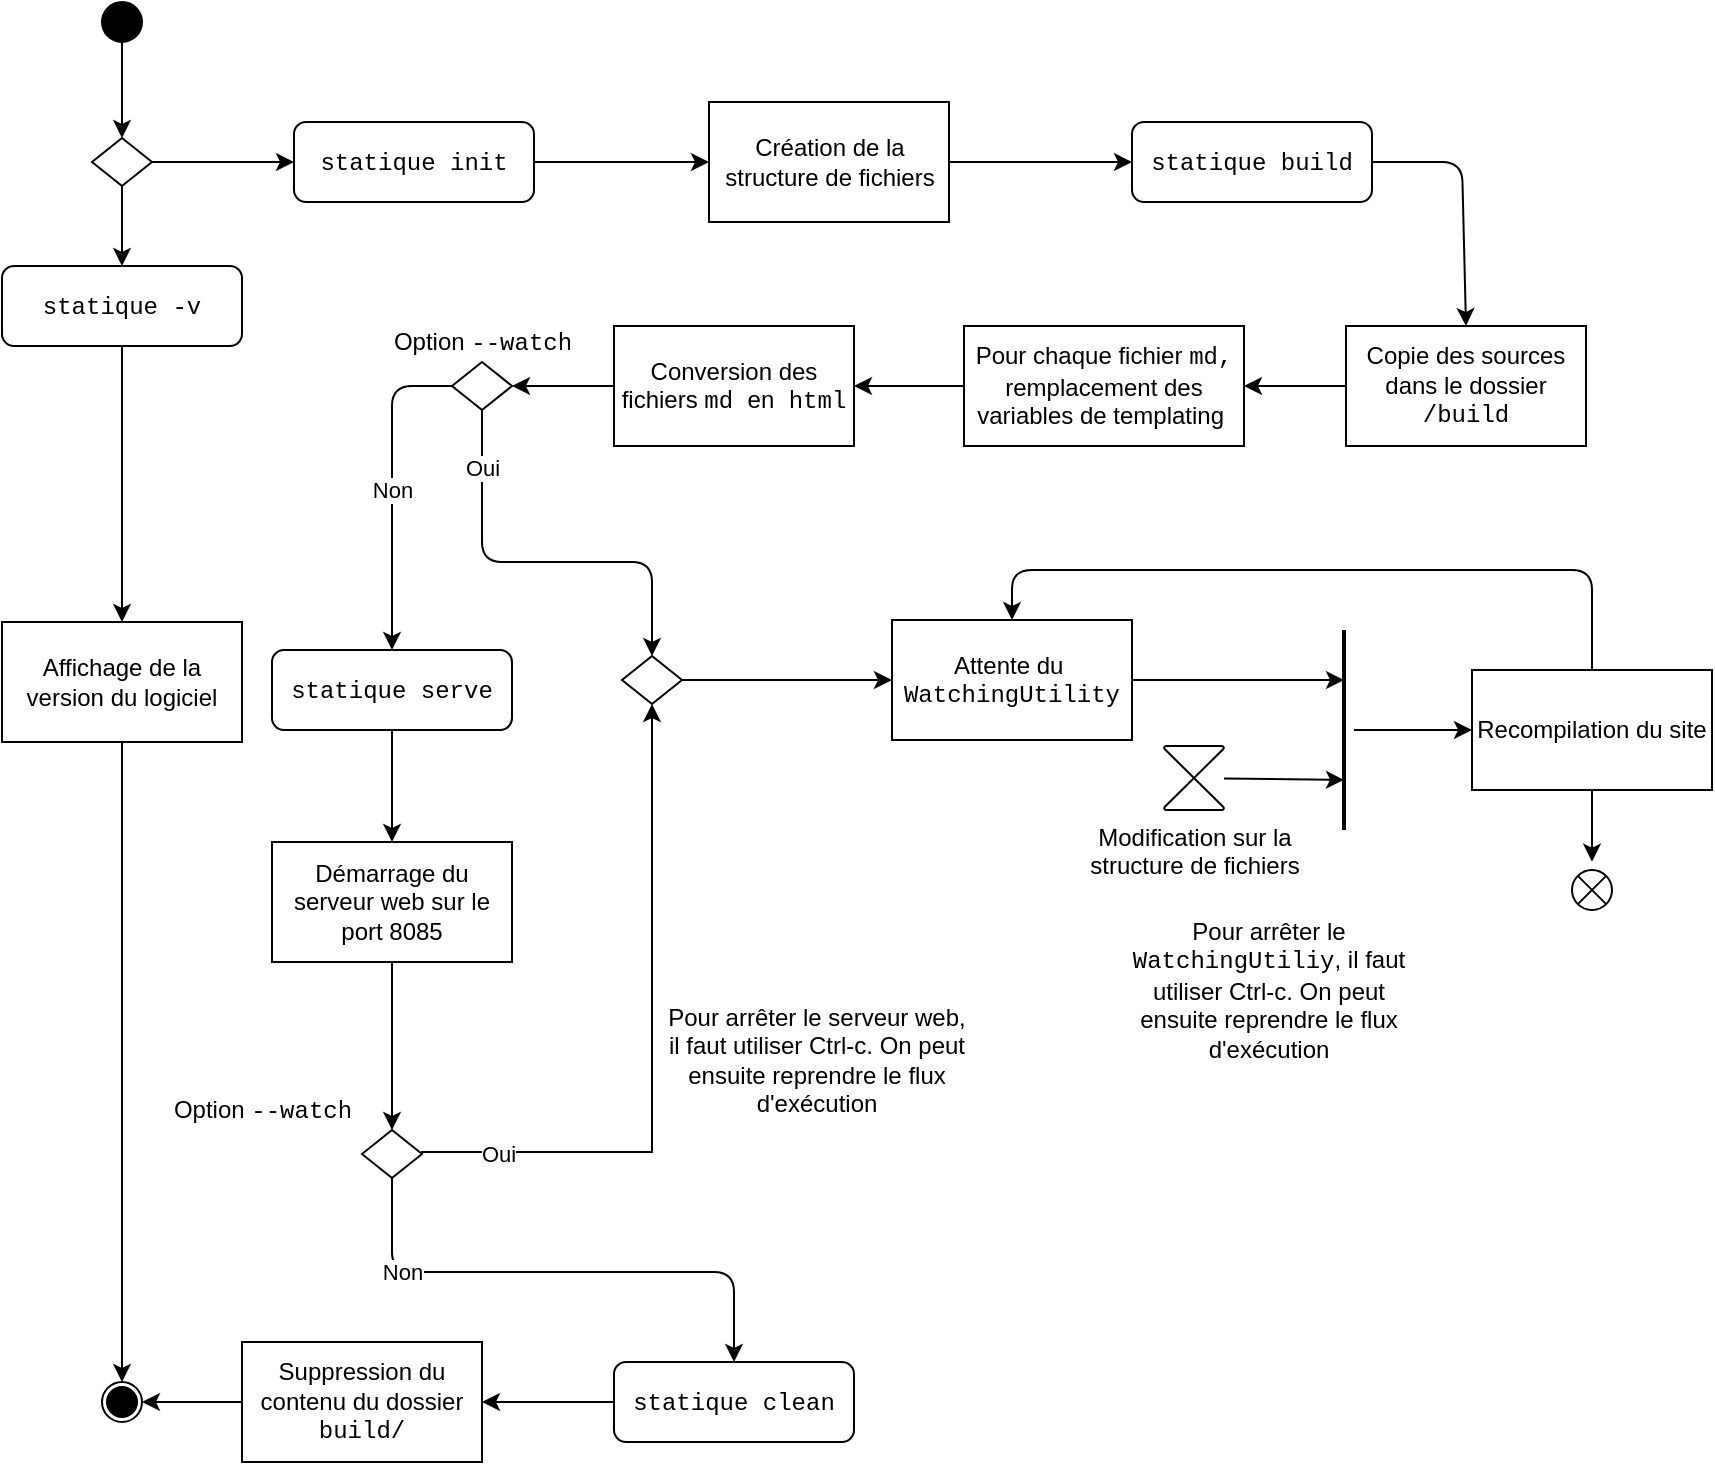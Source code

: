 <mxfile version="13.7.3" type="device"><diagram id="C5RBs43oDa-KdzZeNtuy" name="Page-1"><mxGraphModel dx="1024" dy="592" grid="1" gridSize="10" guides="1" tooltips="1" connect="1" arrows="1" fold="1" page="1" pageScale="1" pageWidth="827" pageHeight="1169" math="0" shadow="0"><root><mxCell id="WIyWlLk6GJQsqaUBKTNV-0"/><mxCell id="WIyWlLk6GJQsqaUBKTNV-1" parent="WIyWlLk6GJQsqaUBKTNV-0"/><mxCell id="pejzUa36TPaDCV0m-0HC-25" value="" style="edgeStyle=orthogonalEdgeStyle;rounded=0;orthogonalLoop=1;jettySize=auto;html=1;exitX=1;exitY=0.5;exitDx=0;exitDy=0;entryX=0;entryY=0.5;entryDx=0;entryDy=0;" parent="WIyWlLk6GJQsqaUBKTNV-1" source="WIyWlLk6GJQsqaUBKTNV-3" target="pejzUa36TPaDCV0m-0HC-24" edge="1"><mxGeometry relative="1" as="geometry"><mxPoint x="506" y="190" as="targetPoint"/><Array as="points"/></mxGeometry></mxCell><mxCell id="WIyWlLk6GJQsqaUBKTNV-3" value="&lt;font face=&quot;Courier New&quot;&gt;statique init&lt;/font&gt;" style="rounded=1;whiteSpace=wrap;html=1;fontSize=12;glass=0;strokeWidth=1;shadow=0;" parent="WIyWlLk6GJQsqaUBKTNV-1" vertex="1"><mxGeometry x="206" y="170" width="120" height="40" as="geometry"/></mxCell><mxCell id="pejzUa36TPaDCV0m-0HC-37" value="" style="edgeStyle=orthogonalEdgeStyle;rounded=0;orthogonalLoop=1;jettySize=auto;html=1;exitX=0.5;exitY=1;exitDx=0;exitDy=0;" parent="WIyWlLk6GJQsqaUBKTNV-1" source="pejzUa36TPaDCV0m-0HC-131" target="pejzUa36TPaDCV0m-0HC-2" edge="1"><mxGeometry relative="1" as="geometry"/></mxCell><mxCell id="pejzUa36TPaDCV0m-0HC-132" value="" style="edgeStyle=orthogonalEdgeStyle;rounded=0;orthogonalLoop=1;jettySize=auto;html=1;" parent="WIyWlLk6GJQsqaUBKTNV-1" source="pejzUa36TPaDCV0m-0HC-0" target="pejzUa36TPaDCV0m-0HC-131" edge="1"><mxGeometry relative="1" as="geometry"/></mxCell><mxCell id="pejzUa36TPaDCV0m-0HC-0" value="" style="ellipse;whiteSpace=wrap;html=1;aspect=fixed;fillColor=#000000;" parent="WIyWlLk6GJQsqaUBKTNV-1" vertex="1"><mxGeometry x="110" y="110" width="20" height="20" as="geometry"/></mxCell><mxCell id="pejzUa36TPaDCV0m-0HC-2" value="&lt;font face=&quot;Courier New&quot;&gt;statique -v&lt;/font&gt;" style="rounded=1;whiteSpace=wrap;html=1;fontSize=12;glass=0;strokeWidth=1;shadow=0;" parent="WIyWlLk6GJQsqaUBKTNV-1" vertex="1"><mxGeometry x="60" y="242.0" width="120" height="40" as="geometry"/></mxCell><mxCell id="pejzUa36TPaDCV0m-0HC-6" value="&lt;font face=&quot;Courier New&quot;&gt;statique build&lt;/font&gt;" style="rounded=1;whiteSpace=wrap;html=1;fontSize=12;glass=0;strokeWidth=1;shadow=0;" parent="WIyWlLk6GJQsqaUBKTNV-1" vertex="1"><mxGeometry x="625" y="170" width="120" height="40" as="geometry"/></mxCell><mxCell id="pejzUa36TPaDCV0m-0HC-122" value="" style="edgeStyle=orthogonalEdgeStyle;rounded=0;orthogonalLoop=1;jettySize=auto;html=1;entryX=0.5;entryY=0;entryDx=0;entryDy=0;" parent="WIyWlLk6GJQsqaUBKTNV-1" source="pejzUa36TPaDCV0m-0HC-9" target="pejzUa36TPaDCV0m-0HC-64" edge="1"><mxGeometry relative="1" as="geometry"/></mxCell><mxCell id="pejzUa36TPaDCV0m-0HC-9" value="&lt;font face=&quot;Courier New&quot;&gt;statique serve&lt;/font&gt;" style="rounded=1;whiteSpace=wrap;html=1;fontSize=12;glass=0;strokeWidth=1;shadow=0;" parent="WIyWlLk6GJQsqaUBKTNV-1" vertex="1"><mxGeometry x="195" y="434" width="120" height="40" as="geometry"/></mxCell><mxCell id="pejzUa36TPaDCV0m-0HC-14" value="&lt;font face=&quot;Courier New&quot;&gt;statique clean&lt;/font&gt;" style="rounded=1;whiteSpace=wrap;html=1;fontSize=12;glass=0;strokeWidth=1;shadow=0;" parent="WIyWlLk6GJQsqaUBKTNV-1" vertex="1"><mxGeometry x="366" y="790" width="120" height="40" as="geometry"/></mxCell><mxCell id="pejzUa36TPaDCV0m-0HC-17" value="" style="group" parent="WIyWlLk6GJQsqaUBKTNV-1" vertex="1" connectable="0"><mxGeometry x="110" y="800" width="20" height="20" as="geometry"/></mxCell><mxCell id="pejzUa36TPaDCV0m-0HC-3" value="" style="ellipse;whiteSpace=wrap;html=1;aspect=fixed;" parent="pejzUa36TPaDCV0m-0HC-17" vertex="1"><mxGeometry width="20" height="20" as="geometry"/></mxCell><mxCell id="pejzUa36TPaDCV0m-0HC-4" value="" style="ellipse;whiteSpace=wrap;html=1;aspect=fixed;fillColor=#000000;" parent="pejzUa36TPaDCV0m-0HC-17" vertex="1"><mxGeometry x="2.5" y="2.5" width="15" height="15" as="geometry"/></mxCell><mxCell id="pejzUa36TPaDCV0m-0HC-103" value="" style="edgeStyle=orthogonalEdgeStyle;rounded=0;orthogonalLoop=1;jettySize=auto;html=1;exitX=1;exitY=0.5;exitDx=0;exitDy=0;" parent="WIyWlLk6GJQsqaUBKTNV-1" source="pejzUa36TPaDCV0m-0HC-24" target="pejzUa36TPaDCV0m-0HC-6" edge="1"><mxGeometry relative="1" as="geometry"><mxPoint x="566" y="220" as="sourcePoint"/></mxGeometry></mxCell><mxCell id="pejzUa36TPaDCV0m-0HC-24" value="Création de la structure de fichiers" style="rounded=0;whiteSpace=wrap;html=1;fillColor=#FFFFFF;" parent="WIyWlLk6GJQsqaUBKTNV-1" vertex="1"><mxGeometry x="413.5" y="160" width="120" height="60" as="geometry"/></mxCell><mxCell id="pejzUa36TPaDCV0m-0HC-27" value="" style="endArrow=classic;html=1;exitX=0.5;exitY=1;exitDx=0;exitDy=0;entryX=0.5;entryY=0;entryDx=0;entryDy=0;" parent="WIyWlLk6GJQsqaUBKTNV-1" source="pejzUa36TPaDCV0m-0HC-88" target="pejzUa36TPaDCV0m-0HC-3" edge="1"><mxGeometry width="50" height="50" relative="1" as="geometry"><mxPoint x="380" y="712.03" as="sourcePoint"/><mxPoint x="580" y="622.03" as="targetPoint"/></mxGeometry></mxCell><mxCell id="pejzUa36TPaDCV0m-0HC-28" value="" style="endArrow=classic;html=1;entryX=1;entryY=0.5;entryDx=0;entryDy=0;exitX=0;exitY=0.5;exitDx=0;exitDy=0;" parent="WIyWlLk6GJQsqaUBKTNV-1" source="pejzUa36TPaDCV0m-0HC-14" target="pejzUa36TPaDCV0m-0HC-29" edge="1"><mxGeometry width="50" height="50" relative="1" as="geometry"><mxPoint x="630" y="1020.4" as="sourcePoint"/><mxPoint x="770" y="960.4" as="targetPoint"/></mxGeometry></mxCell><mxCell id="pejzUa36TPaDCV0m-0HC-29" value="Suppression du contenu du dossier &lt;font face=&quot;Courier New&quot;&gt;build/&lt;/font&gt;" style="rounded=0;whiteSpace=wrap;html=1;fillColor=#FFFFFF;" parent="WIyWlLk6GJQsqaUBKTNV-1" vertex="1"><mxGeometry x="180" y="780.0" width="120" height="60" as="geometry"/></mxCell><mxCell id="pejzUa36TPaDCV0m-0HC-39" value="" style="rhombus;whiteSpace=wrap;html=1;shadow=0;fontFamily=Helvetica;fontSize=12;align=center;strokeWidth=1;spacing=6;spacingTop=-4;" parent="WIyWlLk6GJQsqaUBKTNV-1" vertex="1"><mxGeometry x="285" y="290" width="30" height="24" as="geometry"/></mxCell><mxCell id="pejzUa36TPaDCV0m-0HC-98" value="" style="edgeStyle=orthogonalEdgeStyle;rounded=0;orthogonalLoop=1;jettySize=auto;html=1;entryX=0.75;entryY=0.5;entryDx=0;entryDy=0;entryPerimeter=0;" parent="WIyWlLk6GJQsqaUBKTNV-1" source="pejzUa36TPaDCV0m-0HC-42" target="pejzUa36TPaDCV0m-0HC-96" edge="1"><mxGeometry relative="1" as="geometry"/></mxCell><mxCell id="pejzUa36TPaDCV0m-0HC-42" value="Attente du&amp;nbsp;&lt;br&gt;&lt;font face=&quot;Courier New&quot;&gt;WatchingUtility&lt;/font&gt;" style="rounded=0;whiteSpace=wrap;html=1;fillColor=#FFFFFF;" parent="WIyWlLk6GJQsqaUBKTNV-1" vertex="1"><mxGeometry x="505" y="419" width="120" height="60" as="geometry"/></mxCell><mxCell id="pejzUa36TPaDCV0m-0HC-45" value="Option &lt;font face=&quot;Courier New&quot;&gt;--watch&lt;/font&gt;" style="text;html=1;align=center;verticalAlign=middle;resizable=0;points=[];autosize=1;" parent="WIyWlLk6GJQsqaUBKTNV-1" vertex="1"><mxGeometry x="250" y="270" width="100" height="20" as="geometry"/></mxCell><mxCell id="pejzUa36TPaDCV0m-0HC-46" value="" style="endArrow=classic;html=1;exitX=0;exitY=0.5;exitDx=0;exitDy=0;entryX=0.5;entryY=0;entryDx=0;entryDy=0;" parent="WIyWlLk6GJQsqaUBKTNV-1" source="pejzUa36TPaDCV0m-0HC-39" target="pejzUa36TPaDCV0m-0HC-9" edge="1"><mxGeometry width="50" height="50" relative="1" as="geometry"><mxPoint x="475" y="430" as="sourcePoint"/><mxPoint x="255" y="420" as="targetPoint"/><Array as="points"><mxPoint x="255" y="302"/></Array></mxGeometry></mxCell><mxCell id="pejzUa36TPaDCV0m-0HC-48" value="Non" style="edgeLabel;html=1;align=center;verticalAlign=middle;resizable=0;points=[];" parent="pejzUa36TPaDCV0m-0HC-46" vertex="1" connectable="0"><mxGeometry x="0.014" relative="1" as="geometry"><mxPoint as="offset"/></mxGeometry></mxCell><mxCell id="pejzUa36TPaDCV0m-0HC-107" value="" style="edgeStyle=orthogonalEdgeStyle;rounded=0;orthogonalLoop=1;jettySize=auto;html=1;" parent="WIyWlLk6GJQsqaUBKTNV-1" source="pejzUa36TPaDCV0m-0HC-58" target="pejzUa36TPaDCV0m-0HC-42" edge="1"><mxGeometry relative="1" as="geometry"/></mxCell><mxCell id="pejzUa36TPaDCV0m-0HC-58" value="" style="rhombus;whiteSpace=wrap;html=1;shadow=0;fontFamily=Helvetica;fontSize=12;align=center;strokeWidth=1;spacing=6;spacingTop=-4;" parent="WIyWlLk6GJQsqaUBKTNV-1" vertex="1"><mxGeometry x="370" y="437" width="30" height="24" as="geometry"/></mxCell><mxCell id="pejzUa36TPaDCV0m-0HC-64" value="Démarrage du serveur web sur le port 8085" style="rounded=0;whiteSpace=wrap;html=1;fillColor=#FFFFFF;" parent="WIyWlLk6GJQsqaUBKTNV-1" vertex="1"><mxGeometry x="195" y="530" width="120" height="60" as="geometry"/></mxCell><mxCell id="pejzUa36TPaDCV0m-0HC-71" value="Modification sur la &lt;br&gt;structure de fichiers" style="verticalLabelPosition=bottom;verticalAlign=top;html=1;shape=mxgraph.flowchart.collate;fillColor=#FFFFFF;" parent="WIyWlLk6GJQsqaUBKTNV-1" vertex="1"><mxGeometry x="641" y="482" width="30" height="32" as="geometry"/></mxCell><mxCell id="pejzUa36TPaDCV0m-0HC-83" value="" style="verticalLabelPosition=bottom;verticalAlign=top;html=1;shape=mxgraph.flowchart.summing_function;strokeColor=#000000;fillColor=#FFFFFF;rotation=45;" parent="WIyWlLk6GJQsqaUBKTNV-1" vertex="1"><mxGeometry x="845" y="544" width="20" height="20" as="geometry"/></mxCell><mxCell id="pejzUa36TPaDCV0m-0HC-87" value="" style="endArrow=classic;html=1;entryX=1;entryY=0.5;entryDx=0;entryDy=0;exitX=0;exitY=0.5;exitDx=0;exitDy=0;" parent="WIyWlLk6GJQsqaUBKTNV-1" source="pejzUa36TPaDCV0m-0HC-29" target="pejzUa36TPaDCV0m-0HC-3" edge="1"><mxGeometry width="50" height="50" relative="1" as="geometry"><mxPoint x="765" y="822" as="sourcePoint"/><mxPoint x="520" y="850" as="targetPoint"/><Array as="points"/></mxGeometry></mxCell><mxCell id="pejzUa36TPaDCV0m-0HC-88" value="Affichage de la version du logiciel" style="rounded=0;whiteSpace=wrap;html=1;fillColor=#FFFFFF;" parent="WIyWlLk6GJQsqaUBKTNV-1" vertex="1"><mxGeometry x="60" y="420" width="120" height="60" as="geometry"/></mxCell><mxCell id="pejzUa36TPaDCV0m-0HC-89" value="" style="endArrow=classic;html=1;exitX=0.5;exitY=1;exitDx=0;exitDy=0;entryX=0.5;entryY=0;entryDx=0;entryDy=0;" parent="WIyWlLk6GJQsqaUBKTNV-1" source="pejzUa36TPaDCV0m-0HC-2" target="pejzUa36TPaDCV0m-0HC-88" edge="1"><mxGeometry width="50" height="50" relative="1" as="geometry"><mxPoint x="470" y="490" as="sourcePoint"/><mxPoint x="520" y="440" as="targetPoint"/></mxGeometry></mxCell><mxCell id="pejzUa36TPaDCV0m-0HC-102" value="" style="edgeStyle=orthogonalEdgeStyle;rounded=0;orthogonalLoop=1;jettySize=auto;html=1;" parent="WIyWlLk6GJQsqaUBKTNV-1" source="pejzUa36TPaDCV0m-0HC-96" target="pejzUa36TPaDCV0m-0HC-101" edge="1"><mxGeometry relative="1" as="geometry"/></mxCell><mxCell id="pejzUa36TPaDCV0m-0HC-96" value="" style="line;strokeWidth=2;html=1;fillColor=#FFFFFF;rotation=-90;" parent="WIyWlLk6GJQsqaUBKTNV-1" vertex="1"><mxGeometry x="681" y="469" width="100" height="10" as="geometry"/></mxCell><mxCell id="pejzUa36TPaDCV0m-0HC-99" value="" style="endArrow=classic;html=1;entryX=0.25;entryY=0.5;entryDx=0;entryDy=0;entryPerimeter=0;" parent="WIyWlLk6GJQsqaUBKTNV-1" source="pejzUa36TPaDCV0m-0HC-71" target="pejzUa36TPaDCV0m-0HC-96" edge="1"><mxGeometry width="50" height="50" relative="1" as="geometry"><mxPoint x="631" y="497" as="sourcePoint"/><mxPoint x="681" y="447" as="targetPoint"/></mxGeometry></mxCell><mxCell id="pejzUa36TPaDCV0m-0HC-125" value="" style="edgeStyle=orthogonalEdgeStyle;rounded=0;orthogonalLoop=1;jettySize=auto;html=1;" parent="WIyWlLk6GJQsqaUBKTNV-1" source="pejzUa36TPaDCV0m-0HC-101" target="pejzUa36TPaDCV0m-0HC-83" edge="1"><mxGeometry relative="1" as="geometry"/></mxCell><mxCell id="pejzUa36TPaDCV0m-0HC-101" value="Recompilation du site" style="rounded=0;whiteSpace=wrap;html=1;fillColor=#FFFFFF;" parent="WIyWlLk6GJQsqaUBKTNV-1" vertex="1"><mxGeometry x="795" y="444" width="120" height="60" as="geometry"/></mxCell><mxCell id="pejzUa36TPaDCV0m-0HC-112" style="edgeStyle=orthogonalEdgeStyle;rounded=0;orthogonalLoop=1;jettySize=auto;html=1;entryX=0.5;entryY=1;entryDx=0;entryDy=0;exitX=1;exitY=0.5;exitDx=0;exitDy=0;" parent="WIyWlLk6GJQsqaUBKTNV-1" source="pejzUa36TPaDCV0m-0HC-114" target="pejzUa36TPaDCV0m-0HC-58" edge="1"><mxGeometry relative="1" as="geometry"><mxPoint x="385" y="510" as="targetPoint"/><Array as="points"><mxPoint x="270" y="685"/><mxPoint x="385" y="685"/></Array></mxGeometry></mxCell><mxCell id="pejzUa36TPaDCV0m-0HC-113" value="Oui" style="edgeLabel;html=1;align=center;verticalAlign=middle;resizable=0;points=[];" parent="pejzUa36TPaDCV0m-0HC-112" vertex="1" connectable="0"><mxGeometry x="-0.458" relative="1" as="geometry"><mxPoint x="-53" y="1" as="offset"/></mxGeometry></mxCell><mxCell id="pejzUa36TPaDCV0m-0HC-114" value="" style="rhombus;whiteSpace=wrap;html=1;shadow=0;fontFamily=Helvetica;fontSize=12;align=center;strokeWidth=1;spacing=6;spacingTop=-4;" parent="WIyWlLk6GJQsqaUBKTNV-1" vertex="1"><mxGeometry x="240" y="674" width="30" height="24" as="geometry"/></mxCell><mxCell id="pejzUa36TPaDCV0m-0HC-115" value="Option &lt;font face=&quot;Courier New&quot;&gt;--watch&lt;/font&gt;" style="text;html=1;align=center;verticalAlign=middle;resizable=0;points=[];autosize=1;" parent="WIyWlLk6GJQsqaUBKTNV-1" vertex="1"><mxGeometry x="140" y="654" width="100" height="20" as="geometry"/></mxCell><mxCell id="pejzUa36TPaDCV0m-0HC-123" value="" style="endArrow=classic;html=1;exitX=0.5;exitY=1;exitDx=0;exitDy=0;entryX=0.5;entryY=0;entryDx=0;entryDy=0;" parent="WIyWlLk6GJQsqaUBKTNV-1" source="pejzUa36TPaDCV0m-0HC-64" target="pejzUa36TPaDCV0m-0HC-114" edge="1"><mxGeometry width="50" height="50" relative="1" as="geometry"><mxPoint x="470" y="540" as="sourcePoint"/><mxPoint x="520" y="490" as="targetPoint"/></mxGeometry></mxCell><mxCell id="pejzUa36TPaDCV0m-0HC-124" value="" style="endArrow=classic;html=1;entryX=0.5;entryY=0;entryDx=0;entryDy=0;exitX=0.5;exitY=0;exitDx=0;exitDy=0;" parent="WIyWlLk6GJQsqaUBKTNV-1" source="pejzUa36TPaDCV0m-0HC-101" target="pejzUa36TPaDCV0m-0HC-42" edge="1"><mxGeometry width="50" height="50" relative="1" as="geometry"><mxPoint x="560" y="484" as="sourcePoint"/><mxPoint x="610" y="434" as="targetPoint"/><Array as="points"><mxPoint x="855" y="394"/><mxPoint x="565" y="394"/></Array></mxGeometry></mxCell><mxCell id="pejzUa36TPaDCV0m-0HC-127" value="" style="endArrow=classic;html=1;entryX=0.5;entryY=0;entryDx=0;entryDy=0;exitX=0.5;exitY=1;exitDx=0;exitDy=0;" parent="WIyWlLk6GJQsqaUBKTNV-1" source="pejzUa36TPaDCV0m-0HC-114" target="pejzUa36TPaDCV0m-0HC-14" edge="1"><mxGeometry width="50" height="50" relative="1" as="geometry"><mxPoint x="270" y="720" as="sourcePoint"/><mxPoint x="541" y="745" as="targetPoint"/><Array as="points"><mxPoint x="255" y="745"/><mxPoint x="426" y="745"/></Array></mxGeometry></mxCell><mxCell id="pejzUa36TPaDCV0m-0HC-130" value="Non" style="edgeLabel;html=1;align=center;verticalAlign=middle;resizable=0;points=[];rotation=0;" parent="pejzUa36TPaDCV0m-0HC-127" vertex="1" connectable="0"><mxGeometry x="-0.61" relative="1" as="geometry"><mxPoint as="offset"/></mxGeometry></mxCell><mxCell id="pejzUa36TPaDCV0m-0HC-131" value="" style="rhombus;whiteSpace=wrap;html=1;shadow=0;fontFamily=Helvetica;fontSize=12;align=center;strokeWidth=1;spacing=6;spacingTop=-4;" parent="WIyWlLk6GJQsqaUBKTNV-1" vertex="1"><mxGeometry x="105" y="178" width="30" height="24" as="geometry"/></mxCell><mxCell id="pejzUa36TPaDCV0m-0HC-133" value="" style="endArrow=classic;html=1;exitX=1;exitY=0.5;exitDx=0;exitDy=0;entryX=0;entryY=0.5;entryDx=0;entryDy=0;" parent="WIyWlLk6GJQsqaUBKTNV-1" source="pejzUa36TPaDCV0m-0HC-131" target="WIyWlLk6GJQsqaUBKTNV-3" edge="1"><mxGeometry width="50" height="50" relative="1" as="geometry"><mxPoint x="320" y="250" as="sourcePoint"/><mxPoint x="370" y="200" as="targetPoint"/></mxGeometry></mxCell><mxCell id="hBxCiUwAdqAoCTtcm4jU-0" value="Pour arrêter le &lt;font face=&quot;Courier New&quot;&gt;WatchingUtiliy&lt;/font&gt;, il faut utiliser Ctrl-c. On peut ensuite reprendre le flux d'exécution" style="text;html=1;strokeColor=none;fillColor=none;align=center;verticalAlign=middle;whiteSpace=wrap;rounded=0;" vertex="1" parent="WIyWlLk6GJQsqaUBKTNV-1"><mxGeometry x="616" y="569" width="155" height="70" as="geometry"/></mxCell><mxCell id="hBxCiUwAdqAoCTtcm4jU-10" value="" style="edgeStyle=orthogonalEdgeStyle;rounded=0;orthogonalLoop=1;jettySize=auto;html=1;entryX=1;entryY=0.5;entryDx=0;entryDy=0;" edge="1" parent="WIyWlLk6GJQsqaUBKTNV-1" source="hBxCiUwAdqAoCTtcm4jU-1" target="pejzUa36TPaDCV0m-0HC-39"><mxGeometry relative="1" as="geometry"/></mxCell><mxCell id="hBxCiUwAdqAoCTtcm4jU-1" value="Conversion des fichiers &lt;font face=&quot;Courier New&quot;&gt;md &lt;/font&gt;en&lt;font face=&quot;Courier New&quot;&gt; html&lt;/font&gt;" style="rounded=0;whiteSpace=wrap;html=1;fillColor=#FFFFFF;" vertex="1" parent="WIyWlLk6GJQsqaUBKTNV-1"><mxGeometry x="366" y="272" width="120" height="60" as="geometry"/></mxCell><mxCell id="hBxCiUwAdqAoCTtcm4jU-9" value="" style="edgeStyle=orthogonalEdgeStyle;rounded=0;orthogonalLoop=1;jettySize=auto;html=1;" edge="1" parent="WIyWlLk6GJQsqaUBKTNV-1" source="hBxCiUwAdqAoCTtcm4jU-6" target="hBxCiUwAdqAoCTtcm4jU-7"><mxGeometry relative="1" as="geometry"/></mxCell><mxCell id="hBxCiUwAdqAoCTtcm4jU-6" value="Copie des sources dans le dossier &lt;font face=&quot;Courier New&quot;&gt;/build&lt;/font&gt;" style="rounded=0;whiteSpace=wrap;html=1;fillColor=#FFFFFF;" vertex="1" parent="WIyWlLk6GJQsqaUBKTNV-1"><mxGeometry x="732" y="272" width="120" height="60" as="geometry"/></mxCell><mxCell id="hBxCiUwAdqAoCTtcm4jU-8" value="" style="edgeStyle=orthogonalEdgeStyle;rounded=0;orthogonalLoop=1;jettySize=auto;html=1;" edge="1" parent="WIyWlLk6GJQsqaUBKTNV-1" source="hBxCiUwAdqAoCTtcm4jU-7" target="hBxCiUwAdqAoCTtcm4jU-1"><mxGeometry relative="1" as="geometry"/></mxCell><mxCell id="hBxCiUwAdqAoCTtcm4jU-7" value="Pour chaque fichier &lt;font face=&quot;Courier New&quot;&gt;md, &lt;/font&gt;remplacement des variables de templating&amp;nbsp;" style="rounded=0;whiteSpace=wrap;html=1;fillColor=#FFFFFF;" vertex="1" parent="WIyWlLk6GJQsqaUBKTNV-1"><mxGeometry x="541" y="272" width="140" height="60" as="geometry"/></mxCell><mxCell id="hBxCiUwAdqAoCTtcm4jU-11" value="" style="endArrow=classic;html=1;exitX=1;exitY=0.5;exitDx=0;exitDy=0;entryX=0.5;entryY=0;entryDx=0;entryDy=0;" edge="1" parent="WIyWlLk6GJQsqaUBKTNV-1" source="pejzUa36TPaDCV0m-0HC-6" target="hBxCiUwAdqAoCTtcm4jU-6"><mxGeometry width="50" height="50" relative="1" as="geometry"><mxPoint x="520" y="430" as="sourcePoint"/><mxPoint x="570" y="380" as="targetPoint"/><Array as="points"><mxPoint x="790" y="190"/></Array></mxGeometry></mxCell><mxCell id="hBxCiUwAdqAoCTtcm4jU-12" value="Pour arrêter le serveur web, il faut utiliser Ctrl-c. On peut ensuite reprendre le flux d'exécution" style="text;html=1;strokeColor=none;fillColor=none;align=center;verticalAlign=middle;whiteSpace=wrap;rounded=0;" vertex="1" parent="WIyWlLk6GJQsqaUBKTNV-1"><mxGeometry x="390" y="604" width="155" height="70" as="geometry"/></mxCell><mxCell id="hBxCiUwAdqAoCTtcm4jU-14" value="" style="endArrow=classic;html=1;exitX=0.5;exitY=1;exitDx=0;exitDy=0;entryX=0.5;entryY=0;entryDx=0;entryDy=0;" edge="1" parent="WIyWlLk6GJQsqaUBKTNV-1" source="pejzUa36TPaDCV0m-0HC-39" target="pejzUa36TPaDCV0m-0HC-58"><mxGeometry width="50" height="50" relative="1" as="geometry"><mxPoint x="520" y="610" as="sourcePoint"/><mxPoint x="570" y="560" as="targetPoint"/><Array as="points"><mxPoint x="300" y="390"/><mxPoint x="385" y="390"/></Array></mxGeometry></mxCell><mxCell id="hBxCiUwAdqAoCTtcm4jU-15" value="Oui" style="edgeLabel;html=1;align=center;verticalAlign=middle;resizable=0;points=[];" vertex="1" connectable="0" parent="hBxCiUwAdqAoCTtcm4jU-14"><mxGeometry x="-0.725" relative="1" as="geometry"><mxPoint as="offset"/></mxGeometry></mxCell></root></mxGraphModel></diagram></mxfile>